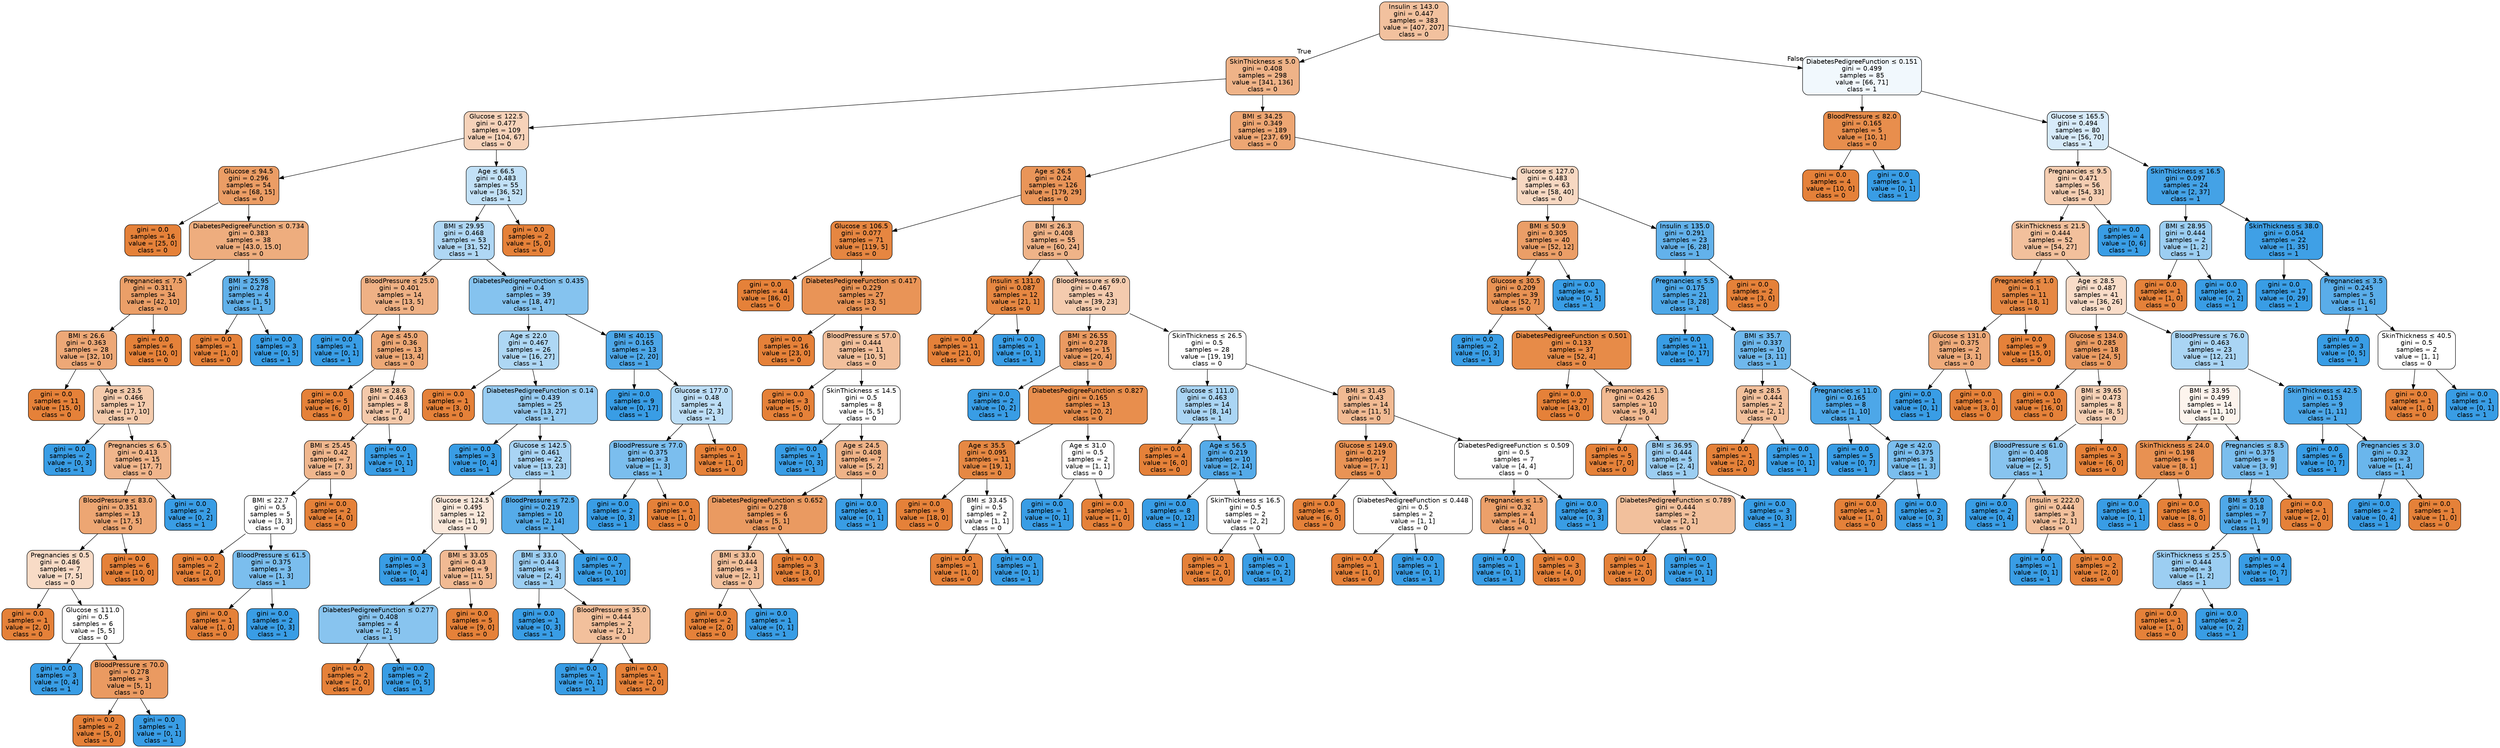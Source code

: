 digraph Tree {
node [shape=box, style="filled, rounded", color="black", fontname="helvetica"] ;
edge [fontname="helvetica"] ;
0 [label=<Insulin &le; 143.0<br/>gini = 0.447<br/>samples = 383<br/>value = [407, 207]<br/>class = 0>, fillcolor="#f2c19e"] ;
1 [label=<SkinThickness &le; 5.0<br/>gini = 0.408<br/>samples = 298<br/>value = [341, 136]<br/>class = 0>, fillcolor="#efb388"] ;
0 -> 1 [labeldistance=2.5, labelangle=45, headlabel="True"] ;
2 [label=<Glucose &le; 122.5<br/>gini = 0.477<br/>samples = 109<br/>value = [104, 67]<br/>class = 0>, fillcolor="#f6d2b9"] ;
1 -> 2 ;
3 [label=<Glucose &le; 94.5<br/>gini = 0.296<br/>samples = 54<br/>value = [68, 15]<br/>class = 0>, fillcolor="#eb9d65"] ;
2 -> 3 ;
4 [label=<gini = 0.0<br/>samples = 16<br/>value = [25, 0]<br/>class = 0>, fillcolor="#e58139"] ;
3 -> 4 ;
5 [label=<DiabetesPedigreeFunction &le; 0.734<br/>gini = 0.383<br/>samples = 38<br/>value = [43.0, 15.0]<br/>class = 0>, fillcolor="#eead7e"] ;
3 -> 5 ;
6 [label=<Pregnancies &le; 7.5<br/>gini = 0.311<br/>samples = 34<br/>value = [42, 10]<br/>class = 0>, fillcolor="#eb9f68"] ;
5 -> 6 ;
7 [label=<BMI &le; 26.6<br/>gini = 0.363<br/>samples = 28<br/>value = [32, 10]<br/>class = 0>, fillcolor="#eda877"] ;
6 -> 7 ;
8 [label=<gini = 0.0<br/>samples = 11<br/>value = [15, 0]<br/>class = 0>, fillcolor="#e58139"] ;
7 -> 8 ;
9 [label=<Age &le; 23.5<br/>gini = 0.466<br/>samples = 17<br/>value = [17, 10]<br/>class = 0>, fillcolor="#f4cbad"] ;
7 -> 9 ;
10 [label=<gini = 0.0<br/>samples = 2<br/>value = [0, 3]<br/>class = 1>, fillcolor="#399de5"] ;
9 -> 10 ;
11 [label=<Pregnancies &le; 6.5<br/>gini = 0.413<br/>samples = 15<br/>value = [17, 7]<br/>class = 0>, fillcolor="#f0b58b"] ;
9 -> 11 ;
12 [label=<BloodPressure &le; 83.0<br/>gini = 0.351<br/>samples = 13<br/>value = [17, 5]<br/>class = 0>, fillcolor="#eda673"] ;
11 -> 12 ;
13 [label=<Pregnancies &le; 0.5<br/>gini = 0.486<br/>samples = 7<br/>value = [7, 5]<br/>class = 0>, fillcolor="#f8dbc6"] ;
12 -> 13 ;
14 [label=<gini = 0.0<br/>samples = 1<br/>value = [2, 0]<br/>class = 0>, fillcolor="#e58139"] ;
13 -> 14 ;
15 [label=<Glucose &le; 111.0<br/>gini = 0.5<br/>samples = 6<br/>value = [5, 5]<br/>class = 0>, fillcolor="#ffffff"] ;
13 -> 15 ;
16 [label=<gini = 0.0<br/>samples = 3<br/>value = [0, 4]<br/>class = 1>, fillcolor="#399de5"] ;
15 -> 16 ;
17 [label=<BloodPressure &le; 70.0<br/>gini = 0.278<br/>samples = 3<br/>value = [5, 1]<br/>class = 0>, fillcolor="#ea9a61"] ;
15 -> 17 ;
18 [label=<gini = 0.0<br/>samples = 2<br/>value = [5, 0]<br/>class = 0>, fillcolor="#e58139"] ;
17 -> 18 ;
19 [label=<gini = 0.0<br/>samples = 1<br/>value = [0, 1]<br/>class = 1>, fillcolor="#399de5"] ;
17 -> 19 ;
20 [label=<gini = 0.0<br/>samples = 6<br/>value = [10, 0]<br/>class = 0>, fillcolor="#e58139"] ;
12 -> 20 ;
21 [label=<gini = 0.0<br/>samples = 2<br/>value = [0, 2]<br/>class = 1>, fillcolor="#399de5"] ;
11 -> 21 ;
22 [label=<gini = 0.0<br/>samples = 6<br/>value = [10, 0]<br/>class = 0>, fillcolor="#e58139"] ;
6 -> 22 ;
23 [label=<BMI &le; 25.95<br/>gini = 0.278<br/>samples = 4<br/>value = [1, 5]<br/>class = 1>, fillcolor="#61b1ea"] ;
5 -> 23 ;
24 [label=<gini = 0.0<br/>samples = 1<br/>value = [1, 0]<br/>class = 0>, fillcolor="#e58139"] ;
23 -> 24 ;
25 [label=<gini = 0.0<br/>samples = 3<br/>value = [0, 5]<br/>class = 1>, fillcolor="#399de5"] ;
23 -> 25 ;
26 [label=<Age &le; 66.5<br/>gini = 0.483<br/>samples = 55<br/>value = [36, 52]<br/>class = 1>, fillcolor="#c2e1f7"] ;
2 -> 26 ;
27 [label=<BMI &le; 29.95<br/>gini = 0.468<br/>samples = 53<br/>value = [31, 52]<br/>class = 1>, fillcolor="#afd7f4"] ;
26 -> 27 ;
28 [label=<BloodPressure &le; 25.0<br/>gini = 0.401<br/>samples = 14<br/>value = [13, 5]<br/>class = 0>, fillcolor="#efb185"] ;
27 -> 28 ;
29 [label=<gini = 0.0<br/>samples = 1<br/>value = [0, 1]<br/>class = 1>, fillcolor="#399de5"] ;
28 -> 29 ;
30 [label=<Age &le; 45.0<br/>gini = 0.36<br/>samples = 13<br/>value = [13, 4]<br/>class = 0>, fillcolor="#eda876"] ;
28 -> 30 ;
31 [label=<gini = 0.0<br/>samples = 5<br/>value = [6, 0]<br/>class = 0>, fillcolor="#e58139"] ;
30 -> 31 ;
32 [label=<BMI &le; 28.6<br/>gini = 0.463<br/>samples = 8<br/>value = [7, 4]<br/>class = 0>, fillcolor="#f4c9aa"] ;
30 -> 32 ;
33 [label=<BMI &le; 25.45<br/>gini = 0.42<br/>samples = 7<br/>value = [7, 3]<br/>class = 0>, fillcolor="#f0b78e"] ;
32 -> 33 ;
34 [label=<BMI &le; 22.7<br/>gini = 0.5<br/>samples = 5<br/>value = [3, 3]<br/>class = 0>, fillcolor="#ffffff"] ;
33 -> 34 ;
35 [label=<gini = 0.0<br/>samples = 2<br/>value = [2, 0]<br/>class = 0>, fillcolor="#e58139"] ;
34 -> 35 ;
36 [label=<BloodPressure &le; 61.5<br/>gini = 0.375<br/>samples = 3<br/>value = [1, 3]<br/>class = 1>, fillcolor="#7bbeee"] ;
34 -> 36 ;
37 [label=<gini = 0.0<br/>samples = 1<br/>value = [1, 0]<br/>class = 0>, fillcolor="#e58139"] ;
36 -> 37 ;
38 [label=<gini = 0.0<br/>samples = 2<br/>value = [0, 3]<br/>class = 1>, fillcolor="#399de5"] ;
36 -> 38 ;
39 [label=<gini = 0.0<br/>samples = 2<br/>value = [4, 0]<br/>class = 0>, fillcolor="#e58139"] ;
33 -> 39 ;
40 [label=<gini = 0.0<br/>samples = 1<br/>value = [0, 1]<br/>class = 1>, fillcolor="#399de5"] ;
32 -> 40 ;
41 [label=<DiabetesPedigreeFunction &le; 0.435<br/>gini = 0.4<br/>samples = 39<br/>value = [18, 47]<br/>class = 1>, fillcolor="#85c3ef"] ;
27 -> 41 ;
42 [label=<Age &le; 22.0<br/>gini = 0.467<br/>samples = 26<br/>value = [16, 27]<br/>class = 1>, fillcolor="#aed7f4"] ;
41 -> 42 ;
43 [label=<gini = 0.0<br/>samples = 1<br/>value = [3, 0]<br/>class = 0>, fillcolor="#e58139"] ;
42 -> 43 ;
44 [label=<DiabetesPedigreeFunction &le; 0.14<br/>gini = 0.439<br/>samples = 25<br/>value = [13, 27]<br/>class = 1>, fillcolor="#98ccf2"] ;
42 -> 44 ;
45 [label=<gini = 0.0<br/>samples = 3<br/>value = [0, 4]<br/>class = 1>, fillcolor="#399de5"] ;
44 -> 45 ;
46 [label=<Glucose &le; 142.5<br/>gini = 0.461<br/>samples = 22<br/>value = [13, 23]<br/>class = 1>, fillcolor="#a9d4f4"] ;
44 -> 46 ;
47 [label=<Glucose &le; 124.5<br/>gini = 0.495<br/>samples = 12<br/>value = [11, 9]<br/>class = 0>, fillcolor="#fae8db"] ;
46 -> 47 ;
48 [label=<gini = 0.0<br/>samples = 3<br/>value = [0, 4]<br/>class = 1>, fillcolor="#399de5"] ;
47 -> 48 ;
49 [label=<BMI &le; 33.05<br/>gini = 0.43<br/>samples = 9<br/>value = [11, 5]<br/>class = 0>, fillcolor="#f1ba93"] ;
47 -> 49 ;
50 [label=<DiabetesPedigreeFunction &le; 0.277<br/>gini = 0.408<br/>samples = 4<br/>value = [2, 5]<br/>class = 1>, fillcolor="#88c4ef"] ;
49 -> 50 ;
51 [label=<gini = 0.0<br/>samples = 2<br/>value = [2, 0]<br/>class = 0>, fillcolor="#e58139"] ;
50 -> 51 ;
52 [label=<gini = 0.0<br/>samples = 2<br/>value = [0, 5]<br/>class = 1>, fillcolor="#399de5"] ;
50 -> 52 ;
53 [label=<gini = 0.0<br/>samples = 5<br/>value = [9, 0]<br/>class = 0>, fillcolor="#e58139"] ;
49 -> 53 ;
54 [label=<BloodPressure &le; 72.5<br/>gini = 0.219<br/>samples = 10<br/>value = [2, 14]<br/>class = 1>, fillcolor="#55abe9"] ;
46 -> 54 ;
55 [label=<BMI &le; 33.0<br/>gini = 0.444<br/>samples = 3<br/>value = [2, 4]<br/>class = 1>, fillcolor="#9ccef2"] ;
54 -> 55 ;
56 [label=<gini = 0.0<br/>samples = 1<br/>value = [0, 3]<br/>class = 1>, fillcolor="#399de5"] ;
55 -> 56 ;
57 [label=<BloodPressure &le; 35.0<br/>gini = 0.444<br/>samples = 2<br/>value = [2, 1]<br/>class = 0>, fillcolor="#f2c09c"] ;
55 -> 57 ;
58 [label=<gini = 0.0<br/>samples = 1<br/>value = [0, 1]<br/>class = 1>, fillcolor="#399de5"] ;
57 -> 58 ;
59 [label=<gini = 0.0<br/>samples = 1<br/>value = [2, 0]<br/>class = 0>, fillcolor="#e58139"] ;
57 -> 59 ;
60 [label=<gini = 0.0<br/>samples = 7<br/>value = [0, 10]<br/>class = 1>, fillcolor="#399de5"] ;
54 -> 60 ;
61 [label=<BMI &le; 40.15<br/>gini = 0.165<br/>samples = 13<br/>value = [2, 20]<br/>class = 1>, fillcolor="#4da7e8"] ;
41 -> 61 ;
62 [label=<gini = 0.0<br/>samples = 9<br/>value = [0, 17]<br/>class = 1>, fillcolor="#399de5"] ;
61 -> 62 ;
63 [label=<Glucose &le; 177.0<br/>gini = 0.48<br/>samples = 4<br/>value = [2, 3]<br/>class = 1>, fillcolor="#bddef6"] ;
61 -> 63 ;
64 [label=<BloodPressure &le; 77.0<br/>gini = 0.375<br/>samples = 3<br/>value = [1, 3]<br/>class = 1>, fillcolor="#7bbeee"] ;
63 -> 64 ;
65 [label=<gini = 0.0<br/>samples = 2<br/>value = [0, 3]<br/>class = 1>, fillcolor="#399de5"] ;
64 -> 65 ;
66 [label=<gini = 0.0<br/>samples = 1<br/>value = [1, 0]<br/>class = 0>, fillcolor="#e58139"] ;
64 -> 66 ;
67 [label=<gini = 0.0<br/>samples = 1<br/>value = [1, 0]<br/>class = 0>, fillcolor="#e58139"] ;
63 -> 67 ;
68 [label=<gini = 0.0<br/>samples = 2<br/>value = [5, 0]<br/>class = 0>, fillcolor="#e58139"] ;
26 -> 68 ;
69 [label=<BMI &le; 34.25<br/>gini = 0.349<br/>samples = 189<br/>value = [237, 69]<br/>class = 0>, fillcolor="#eda673"] ;
1 -> 69 ;
70 [label=<Age &le; 26.5<br/>gini = 0.24<br/>samples = 126<br/>value = [179, 29]<br/>class = 0>, fillcolor="#e99559"] ;
69 -> 70 ;
71 [label=<Glucose &le; 106.5<br/>gini = 0.077<br/>samples = 71<br/>value = [119, 5]<br/>class = 0>, fillcolor="#e68641"] ;
70 -> 71 ;
72 [label=<gini = 0.0<br/>samples = 44<br/>value = [86, 0]<br/>class = 0>, fillcolor="#e58139"] ;
71 -> 72 ;
73 [label=<DiabetesPedigreeFunction &le; 0.417<br/>gini = 0.229<br/>samples = 27<br/>value = [33, 5]<br/>class = 0>, fillcolor="#e99457"] ;
71 -> 73 ;
74 [label=<gini = 0.0<br/>samples = 16<br/>value = [23, 0]<br/>class = 0>, fillcolor="#e58139"] ;
73 -> 74 ;
75 [label=<BloodPressure &le; 57.0<br/>gini = 0.444<br/>samples = 11<br/>value = [10, 5]<br/>class = 0>, fillcolor="#f2c09c"] ;
73 -> 75 ;
76 [label=<gini = 0.0<br/>samples = 3<br/>value = [5, 0]<br/>class = 0>, fillcolor="#e58139"] ;
75 -> 76 ;
77 [label=<SkinThickness &le; 14.5<br/>gini = 0.5<br/>samples = 8<br/>value = [5, 5]<br/>class = 0>, fillcolor="#ffffff"] ;
75 -> 77 ;
78 [label=<gini = 0.0<br/>samples = 1<br/>value = [0, 3]<br/>class = 1>, fillcolor="#399de5"] ;
77 -> 78 ;
79 [label=<Age &le; 24.5<br/>gini = 0.408<br/>samples = 7<br/>value = [5, 2]<br/>class = 0>, fillcolor="#efb388"] ;
77 -> 79 ;
80 [label=<DiabetesPedigreeFunction &le; 0.652<br/>gini = 0.278<br/>samples = 6<br/>value = [5, 1]<br/>class = 0>, fillcolor="#ea9a61"] ;
79 -> 80 ;
81 [label=<BMI &le; 33.0<br/>gini = 0.444<br/>samples = 3<br/>value = [2, 1]<br/>class = 0>, fillcolor="#f2c09c"] ;
80 -> 81 ;
82 [label=<gini = 0.0<br/>samples = 2<br/>value = [2, 0]<br/>class = 0>, fillcolor="#e58139"] ;
81 -> 82 ;
83 [label=<gini = 0.0<br/>samples = 1<br/>value = [0, 1]<br/>class = 1>, fillcolor="#399de5"] ;
81 -> 83 ;
84 [label=<gini = 0.0<br/>samples = 3<br/>value = [3, 0]<br/>class = 0>, fillcolor="#e58139"] ;
80 -> 84 ;
85 [label=<gini = 0.0<br/>samples = 1<br/>value = [0, 1]<br/>class = 1>, fillcolor="#399de5"] ;
79 -> 85 ;
86 [label=<BMI &le; 26.3<br/>gini = 0.408<br/>samples = 55<br/>value = [60, 24]<br/>class = 0>, fillcolor="#efb388"] ;
70 -> 86 ;
87 [label=<Insulin &le; 131.0<br/>gini = 0.087<br/>samples = 12<br/>value = [21, 1]<br/>class = 0>, fillcolor="#e68742"] ;
86 -> 87 ;
88 [label=<gini = 0.0<br/>samples = 11<br/>value = [21, 0]<br/>class = 0>, fillcolor="#e58139"] ;
87 -> 88 ;
89 [label=<gini = 0.0<br/>samples = 1<br/>value = [0, 1]<br/>class = 1>, fillcolor="#399de5"] ;
87 -> 89 ;
90 [label=<BloodPressure &le; 69.0<br/>gini = 0.467<br/>samples = 43<br/>value = [39, 23]<br/>class = 0>, fillcolor="#f4cbae"] ;
86 -> 90 ;
91 [label=<BMI &le; 26.55<br/>gini = 0.278<br/>samples = 15<br/>value = [20, 4]<br/>class = 0>, fillcolor="#ea9a61"] ;
90 -> 91 ;
92 [label=<gini = 0.0<br/>samples = 2<br/>value = [0, 2]<br/>class = 1>, fillcolor="#399de5"] ;
91 -> 92 ;
93 [label=<DiabetesPedigreeFunction &le; 0.827<br/>gini = 0.165<br/>samples = 13<br/>value = [20, 2]<br/>class = 0>, fillcolor="#e88e4d"] ;
91 -> 93 ;
94 [label=<Age &le; 35.5<br/>gini = 0.095<br/>samples = 11<br/>value = [19, 1]<br/>class = 0>, fillcolor="#e68843"] ;
93 -> 94 ;
95 [label=<gini = 0.0<br/>samples = 9<br/>value = [18, 0]<br/>class = 0>, fillcolor="#e58139"] ;
94 -> 95 ;
96 [label=<BMI &le; 33.45<br/>gini = 0.5<br/>samples = 2<br/>value = [1, 1]<br/>class = 0>, fillcolor="#ffffff"] ;
94 -> 96 ;
97 [label=<gini = 0.0<br/>samples = 1<br/>value = [1, 0]<br/>class = 0>, fillcolor="#e58139"] ;
96 -> 97 ;
98 [label=<gini = 0.0<br/>samples = 1<br/>value = [0, 1]<br/>class = 1>, fillcolor="#399de5"] ;
96 -> 98 ;
99 [label=<Age &le; 31.0<br/>gini = 0.5<br/>samples = 2<br/>value = [1, 1]<br/>class = 0>, fillcolor="#ffffff"] ;
93 -> 99 ;
100 [label=<gini = 0.0<br/>samples = 1<br/>value = [0, 1]<br/>class = 1>, fillcolor="#399de5"] ;
99 -> 100 ;
101 [label=<gini = 0.0<br/>samples = 1<br/>value = [1, 0]<br/>class = 0>, fillcolor="#e58139"] ;
99 -> 101 ;
102 [label=<SkinThickness &le; 26.5<br/>gini = 0.5<br/>samples = 28<br/>value = [19, 19]<br/>class = 0>, fillcolor="#ffffff"] ;
90 -> 102 ;
103 [label=<Glucose &le; 111.0<br/>gini = 0.463<br/>samples = 14<br/>value = [8, 14]<br/>class = 1>, fillcolor="#aad5f4"] ;
102 -> 103 ;
104 [label=<gini = 0.0<br/>samples = 4<br/>value = [6, 0]<br/>class = 0>, fillcolor="#e58139"] ;
103 -> 104 ;
105 [label=<Age &le; 56.5<br/>gini = 0.219<br/>samples = 10<br/>value = [2, 14]<br/>class = 1>, fillcolor="#55abe9"] ;
103 -> 105 ;
106 [label=<gini = 0.0<br/>samples = 8<br/>value = [0, 12]<br/>class = 1>, fillcolor="#399de5"] ;
105 -> 106 ;
107 [label=<SkinThickness &le; 16.5<br/>gini = 0.5<br/>samples = 2<br/>value = [2, 2]<br/>class = 0>, fillcolor="#ffffff"] ;
105 -> 107 ;
108 [label=<gini = 0.0<br/>samples = 1<br/>value = [2, 0]<br/>class = 0>, fillcolor="#e58139"] ;
107 -> 108 ;
109 [label=<gini = 0.0<br/>samples = 1<br/>value = [0, 2]<br/>class = 1>, fillcolor="#399de5"] ;
107 -> 109 ;
110 [label=<BMI &le; 31.45<br/>gini = 0.43<br/>samples = 14<br/>value = [11, 5]<br/>class = 0>, fillcolor="#f1ba93"] ;
102 -> 110 ;
111 [label=<Glucose &le; 149.0<br/>gini = 0.219<br/>samples = 7<br/>value = [7, 1]<br/>class = 0>, fillcolor="#e99355"] ;
110 -> 111 ;
112 [label=<gini = 0.0<br/>samples = 5<br/>value = [6, 0]<br/>class = 0>, fillcolor="#e58139"] ;
111 -> 112 ;
113 [label=<DiabetesPedigreeFunction &le; 0.448<br/>gini = 0.5<br/>samples = 2<br/>value = [1, 1]<br/>class = 0>, fillcolor="#ffffff"] ;
111 -> 113 ;
114 [label=<gini = 0.0<br/>samples = 1<br/>value = [1, 0]<br/>class = 0>, fillcolor="#e58139"] ;
113 -> 114 ;
115 [label=<gini = 0.0<br/>samples = 1<br/>value = [0, 1]<br/>class = 1>, fillcolor="#399de5"] ;
113 -> 115 ;
116 [label=<DiabetesPedigreeFunction &le; 0.509<br/>gini = 0.5<br/>samples = 7<br/>value = [4, 4]<br/>class = 0>, fillcolor="#ffffff"] ;
110 -> 116 ;
117 [label=<Pregnancies &le; 1.5<br/>gini = 0.32<br/>samples = 4<br/>value = [4, 1]<br/>class = 0>, fillcolor="#eca06a"] ;
116 -> 117 ;
118 [label=<gini = 0.0<br/>samples = 1<br/>value = [0, 1]<br/>class = 1>, fillcolor="#399de5"] ;
117 -> 118 ;
119 [label=<gini = 0.0<br/>samples = 3<br/>value = [4, 0]<br/>class = 0>, fillcolor="#e58139"] ;
117 -> 119 ;
120 [label=<gini = 0.0<br/>samples = 3<br/>value = [0, 3]<br/>class = 1>, fillcolor="#399de5"] ;
116 -> 120 ;
121 [label=<Glucose &le; 127.0<br/>gini = 0.483<br/>samples = 63<br/>value = [58, 40]<br/>class = 0>, fillcolor="#f7d8c2"] ;
69 -> 121 ;
122 [label=<BMI &le; 50.9<br/>gini = 0.305<br/>samples = 40<br/>value = [52, 12]<br/>class = 0>, fillcolor="#eb9e67"] ;
121 -> 122 ;
123 [label=<Glucose &le; 30.5<br/>gini = 0.209<br/>samples = 39<br/>value = [52, 7]<br/>class = 0>, fillcolor="#e89254"] ;
122 -> 123 ;
124 [label=<gini = 0.0<br/>samples = 2<br/>value = [0, 3]<br/>class = 1>, fillcolor="#399de5"] ;
123 -> 124 ;
125 [label=<DiabetesPedigreeFunction &le; 0.501<br/>gini = 0.133<br/>samples = 37<br/>value = [52, 4]<br/>class = 0>, fillcolor="#e78b48"] ;
123 -> 125 ;
126 [label=<gini = 0.0<br/>samples = 27<br/>value = [43, 0]<br/>class = 0>, fillcolor="#e58139"] ;
125 -> 126 ;
127 [label=<Pregnancies &le; 1.5<br/>gini = 0.426<br/>samples = 10<br/>value = [9, 4]<br/>class = 0>, fillcolor="#f1b991"] ;
125 -> 127 ;
128 [label=<gini = 0.0<br/>samples = 5<br/>value = [7, 0]<br/>class = 0>, fillcolor="#e58139"] ;
127 -> 128 ;
129 [label=<BMI &le; 36.95<br/>gini = 0.444<br/>samples = 5<br/>value = [2, 4]<br/>class = 1>, fillcolor="#9ccef2"] ;
127 -> 129 ;
130 [label=<DiabetesPedigreeFunction &le; 0.789<br/>gini = 0.444<br/>samples = 2<br/>value = [2, 1]<br/>class = 0>, fillcolor="#f2c09c"] ;
129 -> 130 ;
131 [label=<gini = 0.0<br/>samples = 1<br/>value = [2, 0]<br/>class = 0>, fillcolor="#e58139"] ;
130 -> 131 ;
132 [label=<gini = 0.0<br/>samples = 1<br/>value = [0, 1]<br/>class = 1>, fillcolor="#399de5"] ;
130 -> 132 ;
133 [label=<gini = 0.0<br/>samples = 3<br/>value = [0, 3]<br/>class = 1>, fillcolor="#399de5"] ;
129 -> 133 ;
134 [label=<gini = 0.0<br/>samples = 1<br/>value = [0, 5]<br/>class = 1>, fillcolor="#399de5"] ;
122 -> 134 ;
135 [label=<Insulin &le; 135.0<br/>gini = 0.291<br/>samples = 23<br/>value = [6, 28]<br/>class = 1>, fillcolor="#63b2eb"] ;
121 -> 135 ;
136 [label=<Pregnancies &le; 5.5<br/>gini = 0.175<br/>samples = 21<br/>value = [3, 28]<br/>class = 1>, fillcolor="#4ea8e8"] ;
135 -> 136 ;
137 [label=<gini = 0.0<br/>samples = 11<br/>value = [0, 17]<br/>class = 1>, fillcolor="#399de5"] ;
136 -> 137 ;
138 [label=<BMI &le; 35.7<br/>gini = 0.337<br/>samples = 10<br/>value = [3, 11]<br/>class = 1>, fillcolor="#6fb8ec"] ;
136 -> 138 ;
139 [label=<Age &le; 28.5<br/>gini = 0.444<br/>samples = 2<br/>value = [2, 1]<br/>class = 0>, fillcolor="#f2c09c"] ;
138 -> 139 ;
140 [label=<gini = 0.0<br/>samples = 1<br/>value = [2, 0]<br/>class = 0>, fillcolor="#e58139"] ;
139 -> 140 ;
141 [label=<gini = 0.0<br/>samples = 1<br/>value = [0, 1]<br/>class = 1>, fillcolor="#399de5"] ;
139 -> 141 ;
142 [label=<Pregnancies &le; 11.0<br/>gini = 0.165<br/>samples = 8<br/>value = [1, 10]<br/>class = 1>, fillcolor="#4da7e8"] ;
138 -> 142 ;
143 [label=<gini = 0.0<br/>samples = 5<br/>value = [0, 7]<br/>class = 1>, fillcolor="#399de5"] ;
142 -> 143 ;
144 [label=<Age &le; 42.0<br/>gini = 0.375<br/>samples = 3<br/>value = [1, 3]<br/>class = 1>, fillcolor="#7bbeee"] ;
142 -> 144 ;
145 [label=<gini = 0.0<br/>samples = 1<br/>value = [1, 0]<br/>class = 0>, fillcolor="#e58139"] ;
144 -> 145 ;
146 [label=<gini = 0.0<br/>samples = 2<br/>value = [0, 3]<br/>class = 1>, fillcolor="#399de5"] ;
144 -> 146 ;
147 [label=<gini = 0.0<br/>samples = 2<br/>value = [3, 0]<br/>class = 0>, fillcolor="#e58139"] ;
135 -> 147 ;
148 [label=<DiabetesPedigreeFunction &le; 0.151<br/>gini = 0.499<br/>samples = 85<br/>value = [66, 71]<br/>class = 1>, fillcolor="#f1f8fd"] ;
0 -> 148 [labeldistance=2.5, labelangle=-45, headlabel="False"] ;
149 [label=<BloodPressure &le; 82.0<br/>gini = 0.165<br/>samples = 5<br/>value = [10, 1]<br/>class = 0>, fillcolor="#e88e4d"] ;
148 -> 149 ;
150 [label=<gini = 0.0<br/>samples = 4<br/>value = [10, 0]<br/>class = 0>, fillcolor="#e58139"] ;
149 -> 150 ;
151 [label=<gini = 0.0<br/>samples = 1<br/>value = [0, 1]<br/>class = 1>, fillcolor="#399de5"] ;
149 -> 151 ;
152 [label=<Glucose &le; 165.5<br/>gini = 0.494<br/>samples = 80<br/>value = [56, 70]<br/>class = 1>, fillcolor="#d7ebfa"] ;
148 -> 152 ;
153 [label=<Pregnancies &le; 9.5<br/>gini = 0.471<br/>samples = 56<br/>value = [54, 33]<br/>class = 0>, fillcolor="#f5ceb2"] ;
152 -> 153 ;
154 [label=<SkinThickness &le; 21.5<br/>gini = 0.444<br/>samples = 52<br/>value = [54, 27]<br/>class = 0>, fillcolor="#f2c09c"] ;
153 -> 154 ;
155 [label=<Pregnancies &le; 1.0<br/>gini = 0.1<br/>samples = 11<br/>value = [18, 1]<br/>class = 0>, fillcolor="#e68844"] ;
154 -> 155 ;
156 [label=<Glucose &le; 131.0<br/>gini = 0.375<br/>samples = 2<br/>value = [3, 1]<br/>class = 0>, fillcolor="#eeab7b"] ;
155 -> 156 ;
157 [label=<gini = 0.0<br/>samples = 1<br/>value = [0, 1]<br/>class = 1>, fillcolor="#399de5"] ;
156 -> 157 ;
158 [label=<gini = 0.0<br/>samples = 1<br/>value = [3, 0]<br/>class = 0>, fillcolor="#e58139"] ;
156 -> 158 ;
159 [label=<gini = 0.0<br/>samples = 9<br/>value = [15, 0]<br/>class = 0>, fillcolor="#e58139"] ;
155 -> 159 ;
160 [label=<Age &le; 28.5<br/>gini = 0.487<br/>samples = 41<br/>value = [36, 26]<br/>class = 0>, fillcolor="#f8dcc8"] ;
154 -> 160 ;
161 [label=<Glucose &le; 134.0<br/>gini = 0.285<br/>samples = 18<br/>value = [24, 5]<br/>class = 0>, fillcolor="#ea9b62"] ;
160 -> 161 ;
162 [label=<gini = 0.0<br/>samples = 10<br/>value = [16, 0]<br/>class = 0>, fillcolor="#e58139"] ;
161 -> 162 ;
163 [label=<BMI &le; 39.65<br/>gini = 0.473<br/>samples = 8<br/>value = [8, 5]<br/>class = 0>, fillcolor="#f5d0b5"] ;
161 -> 163 ;
164 [label=<BloodPressure &le; 61.0<br/>gini = 0.408<br/>samples = 5<br/>value = [2, 5]<br/>class = 1>, fillcolor="#88c4ef"] ;
163 -> 164 ;
165 [label=<gini = 0.0<br/>samples = 2<br/>value = [0, 4]<br/>class = 1>, fillcolor="#399de5"] ;
164 -> 165 ;
166 [label=<Insulin &le; 222.0<br/>gini = 0.444<br/>samples = 3<br/>value = [2, 1]<br/>class = 0>, fillcolor="#f2c09c"] ;
164 -> 166 ;
167 [label=<gini = 0.0<br/>samples = 1<br/>value = [0, 1]<br/>class = 1>, fillcolor="#399de5"] ;
166 -> 167 ;
168 [label=<gini = 0.0<br/>samples = 2<br/>value = [2, 0]<br/>class = 0>, fillcolor="#e58139"] ;
166 -> 168 ;
169 [label=<gini = 0.0<br/>samples = 3<br/>value = [6, 0]<br/>class = 0>, fillcolor="#e58139"] ;
163 -> 169 ;
170 [label=<BloodPressure &le; 76.0<br/>gini = 0.463<br/>samples = 23<br/>value = [12, 21]<br/>class = 1>, fillcolor="#aad5f4"] ;
160 -> 170 ;
171 [label=<BMI &le; 33.95<br/>gini = 0.499<br/>samples = 14<br/>value = [11, 10]<br/>class = 0>, fillcolor="#fdf4ed"] ;
170 -> 171 ;
172 [label=<SkinThickness &le; 24.0<br/>gini = 0.198<br/>samples = 6<br/>value = [8, 1]<br/>class = 0>, fillcolor="#e89152"] ;
171 -> 172 ;
173 [label=<gini = 0.0<br/>samples = 1<br/>value = [0, 1]<br/>class = 1>, fillcolor="#399de5"] ;
172 -> 173 ;
174 [label=<gini = 0.0<br/>samples = 5<br/>value = [8, 0]<br/>class = 0>, fillcolor="#e58139"] ;
172 -> 174 ;
175 [label=<Pregnancies &le; 8.5<br/>gini = 0.375<br/>samples = 8<br/>value = [3, 9]<br/>class = 1>, fillcolor="#7bbeee"] ;
171 -> 175 ;
176 [label=<BMI &le; 35.0<br/>gini = 0.18<br/>samples = 7<br/>value = [1, 9]<br/>class = 1>, fillcolor="#4fa8e8"] ;
175 -> 176 ;
177 [label=<SkinThickness &le; 25.5<br/>gini = 0.444<br/>samples = 3<br/>value = [1, 2]<br/>class = 1>, fillcolor="#9ccef2"] ;
176 -> 177 ;
178 [label=<gini = 0.0<br/>samples = 1<br/>value = [1, 0]<br/>class = 0>, fillcolor="#e58139"] ;
177 -> 178 ;
179 [label=<gini = 0.0<br/>samples = 2<br/>value = [0, 2]<br/>class = 1>, fillcolor="#399de5"] ;
177 -> 179 ;
180 [label=<gini = 0.0<br/>samples = 4<br/>value = [0, 7]<br/>class = 1>, fillcolor="#399de5"] ;
176 -> 180 ;
181 [label=<gini = 0.0<br/>samples = 1<br/>value = [2, 0]<br/>class = 0>, fillcolor="#e58139"] ;
175 -> 181 ;
182 [label=<SkinThickness &le; 42.5<br/>gini = 0.153<br/>samples = 9<br/>value = [1, 11]<br/>class = 1>, fillcolor="#4ba6e7"] ;
170 -> 182 ;
183 [label=<gini = 0.0<br/>samples = 6<br/>value = [0, 7]<br/>class = 1>, fillcolor="#399de5"] ;
182 -> 183 ;
184 [label=<Pregnancies &le; 3.0<br/>gini = 0.32<br/>samples = 3<br/>value = [1, 4]<br/>class = 1>, fillcolor="#6ab6ec"] ;
182 -> 184 ;
185 [label=<gini = 0.0<br/>samples = 2<br/>value = [0, 4]<br/>class = 1>, fillcolor="#399de5"] ;
184 -> 185 ;
186 [label=<gini = 0.0<br/>samples = 1<br/>value = [1, 0]<br/>class = 0>, fillcolor="#e58139"] ;
184 -> 186 ;
187 [label=<gini = 0.0<br/>samples = 4<br/>value = [0, 6]<br/>class = 1>, fillcolor="#399de5"] ;
153 -> 187 ;
188 [label=<SkinThickness &le; 16.5<br/>gini = 0.097<br/>samples = 24<br/>value = [2, 37]<br/>class = 1>, fillcolor="#44a2e6"] ;
152 -> 188 ;
189 [label=<BMI &le; 28.95<br/>gini = 0.444<br/>samples = 2<br/>value = [1, 2]<br/>class = 1>, fillcolor="#9ccef2"] ;
188 -> 189 ;
190 [label=<gini = 0.0<br/>samples = 1<br/>value = [1, 0]<br/>class = 0>, fillcolor="#e58139"] ;
189 -> 190 ;
191 [label=<gini = 0.0<br/>samples = 1<br/>value = [0, 2]<br/>class = 1>, fillcolor="#399de5"] ;
189 -> 191 ;
192 [label=<SkinThickness &le; 38.0<br/>gini = 0.054<br/>samples = 22<br/>value = [1, 35]<br/>class = 1>, fillcolor="#3fa0e6"] ;
188 -> 192 ;
193 [label=<gini = 0.0<br/>samples = 17<br/>value = [0, 29]<br/>class = 1>, fillcolor="#399de5"] ;
192 -> 193 ;
194 [label=<Pregnancies &le; 3.5<br/>gini = 0.245<br/>samples = 5<br/>value = [1, 6]<br/>class = 1>, fillcolor="#5aade9"] ;
192 -> 194 ;
195 [label=<gini = 0.0<br/>samples = 3<br/>value = [0, 5]<br/>class = 1>, fillcolor="#399de5"] ;
194 -> 195 ;
196 [label=<SkinThickness &le; 40.5<br/>gini = 0.5<br/>samples = 2<br/>value = [1, 1]<br/>class = 0>, fillcolor="#ffffff"] ;
194 -> 196 ;
197 [label=<gini = 0.0<br/>samples = 1<br/>value = [1, 0]<br/>class = 0>, fillcolor="#e58139"] ;
196 -> 197 ;
198 [label=<gini = 0.0<br/>samples = 1<br/>value = [0, 1]<br/>class = 1>, fillcolor="#399de5"] ;
196 -> 198 ;
}
